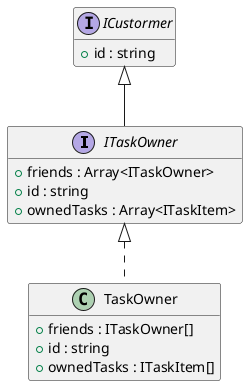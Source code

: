 @startuml
hide empty methods
hide empty fields
interface "ITaskOwner" {
    +friends : Array<ITaskOwner>
    +id : string
    +ownedTasks : Array<ITaskItem>
}
interface "ICustormer" {
    +id : string
}
"ICustormer" <|-- "ITaskOwner"
class "TaskOwner" {
    +friends : ITaskOwner[]
    +id : string
    +ownedTasks : ITaskItem[]
}
"ITaskOwner" <|.. "TaskOwner"
@enduml